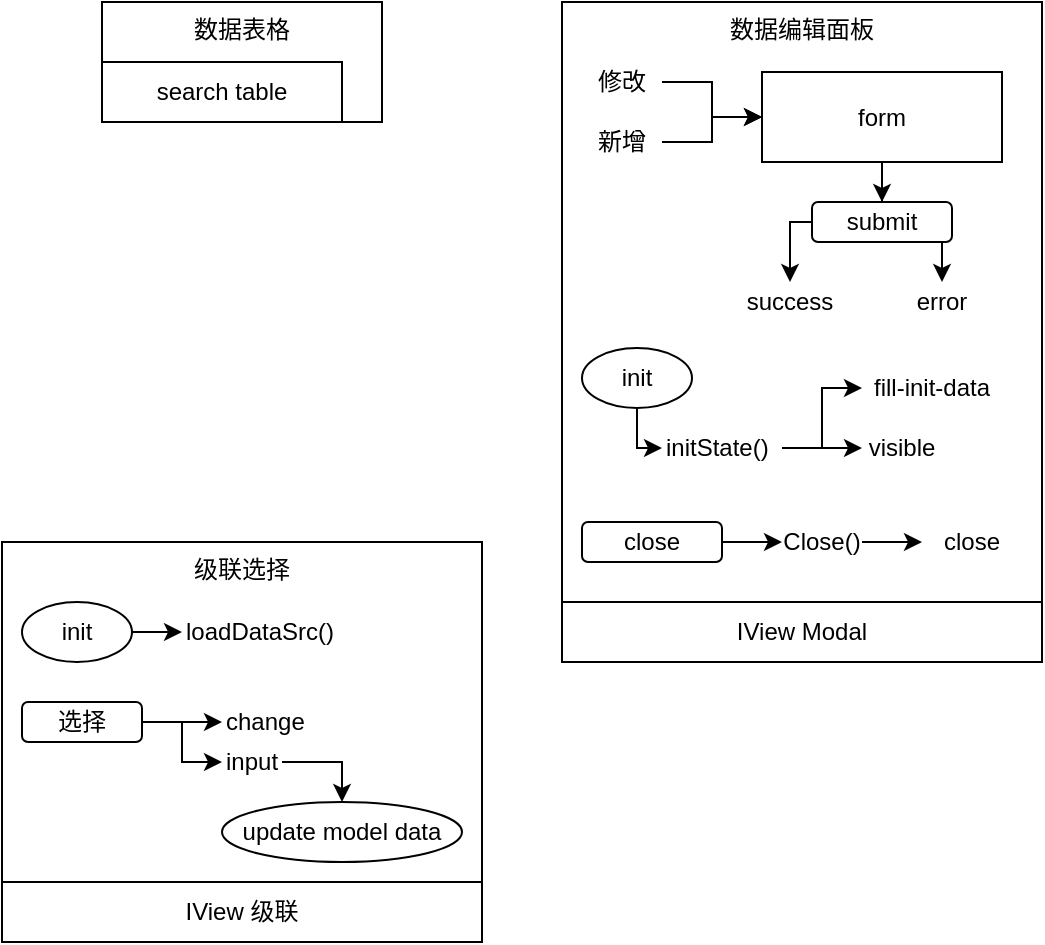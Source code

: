 <mxfile version="14.5.8" type="github">
  <diagram id="uWqBroCjyXyHmRQUqWvy" name="Page-1">
    <mxGraphModel dx="890" dy="662" grid="1" gridSize="10" guides="1" tooltips="1" connect="1" arrows="1" fold="1" page="1" pageScale="1" pageWidth="827" pageHeight="1169" math="0" shadow="0">
      <root>
        <mxCell id="0" />
        <mxCell id="1" parent="0" />
        <mxCell id="nOubKL9727zP79BDSy-0-2" value="数据表格" style="rounded=0;whiteSpace=wrap;html=1;verticalAlign=top;" vertex="1" parent="1">
          <mxGeometry x="90" y="170" width="140" height="60" as="geometry" />
        </mxCell>
        <mxCell id="nOubKL9727zP79BDSy-0-3" value="search table" style="rounded=0;whiteSpace=wrap;html=1;" vertex="1" parent="1">
          <mxGeometry x="90" y="200" width="120" height="30" as="geometry" />
        </mxCell>
        <mxCell id="nOubKL9727zP79BDSy-0-4" value="数据编辑面板" style="rounded=0;whiteSpace=wrap;html=1;verticalAlign=top;" vertex="1" parent="1">
          <mxGeometry x="320" y="170" width="240" height="300" as="geometry" />
        </mxCell>
        <mxCell id="nOubKL9727zP79BDSy-0-8" value="" style="edgeStyle=orthogonalEdgeStyle;rounded=0;orthogonalLoop=1;jettySize=auto;html=1;" edge="1" parent="1" source="nOubKL9727zP79BDSy-0-5" target="nOubKL9727zP79BDSy-0-7">
          <mxGeometry relative="1" as="geometry" />
        </mxCell>
        <mxCell id="nOubKL9727zP79BDSy-0-5" value="修改" style="text;html=1;strokeColor=none;fillColor=none;align=center;verticalAlign=middle;whiteSpace=wrap;rounded=0;" vertex="1" parent="1">
          <mxGeometry x="330" y="200" width="40" height="20" as="geometry" />
        </mxCell>
        <mxCell id="nOubKL9727zP79BDSy-0-9" value="" style="edgeStyle=orthogonalEdgeStyle;rounded=0;orthogonalLoop=1;jettySize=auto;html=1;" edge="1" parent="1" source="nOubKL9727zP79BDSy-0-6" target="nOubKL9727zP79BDSy-0-7">
          <mxGeometry relative="1" as="geometry" />
        </mxCell>
        <mxCell id="nOubKL9727zP79BDSy-0-6" value="新增" style="text;html=1;strokeColor=none;fillColor=none;align=center;verticalAlign=middle;whiteSpace=wrap;rounded=0;" vertex="1" parent="1">
          <mxGeometry x="330" y="230" width="40" height="20" as="geometry" />
        </mxCell>
        <mxCell id="nOubKL9727zP79BDSy-0-16" style="edgeStyle=orthogonalEdgeStyle;rounded=0;orthogonalLoop=1;jettySize=auto;html=1;exitX=0.5;exitY=1;exitDx=0;exitDy=0;" edge="1" parent="1" source="nOubKL9727zP79BDSy-0-7" target="nOubKL9727zP79BDSy-0-14">
          <mxGeometry relative="1" as="geometry" />
        </mxCell>
        <mxCell id="nOubKL9727zP79BDSy-0-7" value="form" style="rounded=0;whiteSpace=wrap;html=1;" vertex="1" parent="1">
          <mxGeometry x="420" y="205" width="120" height="45" as="geometry" />
        </mxCell>
        <mxCell id="nOubKL9727zP79BDSy-0-10" value="success" style="text;html=1;strokeColor=none;fillColor=none;align=center;verticalAlign=middle;whiteSpace=wrap;rounded=0;" vertex="1" parent="1">
          <mxGeometry x="414" y="310" width="40" height="20" as="geometry" />
        </mxCell>
        <mxCell id="nOubKL9727zP79BDSy-0-11" value="error" style="text;html=1;strokeColor=none;fillColor=none;align=center;verticalAlign=middle;whiteSpace=wrap;rounded=0;" vertex="1" parent="1">
          <mxGeometry x="490" y="310" width="40" height="20" as="geometry" />
        </mxCell>
        <mxCell id="nOubKL9727zP79BDSy-0-17" style="edgeStyle=orthogonalEdgeStyle;rounded=0;orthogonalLoop=1;jettySize=auto;html=1;exitX=0.5;exitY=1;exitDx=0;exitDy=0;entryX=0.5;entryY=0;entryDx=0;entryDy=0;" edge="1" parent="1" source="nOubKL9727zP79BDSy-0-14" target="nOubKL9727zP79BDSy-0-11">
          <mxGeometry relative="1" as="geometry" />
        </mxCell>
        <mxCell id="nOubKL9727zP79BDSy-0-19" style="edgeStyle=orthogonalEdgeStyle;rounded=0;orthogonalLoop=1;jettySize=auto;html=1;exitX=0;exitY=0.5;exitDx=0;exitDy=0;entryX=0.5;entryY=0;entryDx=0;entryDy=0;" edge="1" parent="1" source="nOubKL9727zP79BDSy-0-14" target="nOubKL9727zP79BDSy-0-10">
          <mxGeometry relative="1" as="geometry" />
        </mxCell>
        <mxCell id="nOubKL9727zP79BDSy-0-14" value="submit" style="rounded=1;whiteSpace=wrap;html=1;" vertex="1" parent="1">
          <mxGeometry x="445" y="270" width="70" height="20" as="geometry" />
        </mxCell>
        <mxCell id="nOubKL9727zP79BDSy-0-20" value="IView Modal" style="rounded=0;whiteSpace=wrap;html=1;" vertex="1" parent="1">
          <mxGeometry x="320" y="470" width="240" height="30" as="geometry" />
        </mxCell>
        <mxCell id="nOubKL9727zP79BDSy-0-25" value="" style="edgeStyle=orthogonalEdgeStyle;rounded=0;orthogonalLoop=1;jettySize=auto;html=1;" edge="1" parent="1" source="nOubKL9727zP79BDSy-0-21" target="nOubKL9727zP79BDSy-0-24">
          <mxGeometry relative="1" as="geometry" />
        </mxCell>
        <mxCell id="nOubKL9727zP79BDSy-0-21" value="close" style="rounded=1;whiteSpace=wrap;html=1;" vertex="1" parent="1">
          <mxGeometry x="330" y="430" width="70" height="20" as="geometry" />
        </mxCell>
        <mxCell id="nOubKL9727zP79BDSy-0-42" value="" style="edgeStyle=orthogonalEdgeStyle;rounded=0;orthogonalLoop=1;jettySize=auto;html=1;" edge="1" parent="1" source="nOubKL9727zP79BDSy-0-24" target="nOubKL9727zP79BDSy-0-41">
          <mxGeometry relative="1" as="geometry" />
        </mxCell>
        <mxCell id="nOubKL9727zP79BDSy-0-24" value="Close()" style="text;html=1;strokeColor=none;fillColor=none;align=center;verticalAlign=middle;whiteSpace=wrap;rounded=0;" vertex="1" parent="1">
          <mxGeometry x="430" y="430" width="40" height="20" as="geometry" />
        </mxCell>
        <mxCell id="nOubKL9727zP79BDSy-0-37" value="" style="edgeStyle=orthogonalEdgeStyle;rounded=0;orthogonalLoop=1;jettySize=auto;html=1;entryX=0;entryY=0.5;entryDx=0;entryDy=0;" edge="1" parent="1" source="nOubKL9727zP79BDSy-0-27" target="nOubKL9727zP79BDSy-0-28">
          <mxGeometry relative="1" as="geometry" />
        </mxCell>
        <mxCell id="nOubKL9727zP79BDSy-0-27" value="init" style="ellipse;whiteSpace=wrap;html=1;" vertex="1" parent="1">
          <mxGeometry x="330" y="343" width="55" height="30" as="geometry" />
        </mxCell>
        <mxCell id="nOubKL9727zP79BDSy-0-39" style="edgeStyle=orthogonalEdgeStyle;rounded=0;orthogonalLoop=1;jettySize=auto;html=1;exitX=1;exitY=0.5;exitDx=0;exitDy=0;entryX=0;entryY=0.5;entryDx=0;entryDy=0;" edge="1" parent="1" source="nOubKL9727zP79BDSy-0-28" target="nOubKL9727zP79BDSy-0-33">
          <mxGeometry relative="1" as="geometry" />
        </mxCell>
        <mxCell id="nOubKL9727zP79BDSy-0-40" style="edgeStyle=orthogonalEdgeStyle;rounded=0;orthogonalLoop=1;jettySize=auto;html=1;exitX=1;exitY=0.5;exitDx=0;exitDy=0;entryX=0;entryY=0.5;entryDx=0;entryDy=0;" edge="1" parent="1" source="nOubKL9727zP79BDSy-0-28" target="nOubKL9727zP79BDSy-0-32">
          <mxGeometry relative="1" as="geometry" />
        </mxCell>
        <mxCell id="nOubKL9727zP79BDSy-0-28" value="initState()" style="text;html=1;strokeColor=none;fillColor=none;align=left;verticalAlign=middle;whiteSpace=wrap;rounded=0;" vertex="1" parent="1">
          <mxGeometry x="370" y="383" width="60" height="20" as="geometry" />
        </mxCell>
        <mxCell id="nOubKL9727zP79BDSy-0-32" value="visible" style="text;html=1;strokeColor=none;fillColor=none;align=center;verticalAlign=middle;whiteSpace=wrap;rounded=0;" vertex="1" parent="1">
          <mxGeometry x="470" y="383" width="40" height="20" as="geometry" />
        </mxCell>
        <mxCell id="nOubKL9727zP79BDSy-0-33" value="fill-init-data" style="text;html=1;strokeColor=none;fillColor=none;align=center;verticalAlign=middle;whiteSpace=wrap;rounded=0;" vertex="1" parent="1">
          <mxGeometry x="470" y="353" width="70" height="20" as="geometry" />
        </mxCell>
        <mxCell id="nOubKL9727zP79BDSy-0-41" value="close" style="text;html=1;strokeColor=none;fillColor=none;align=center;verticalAlign=middle;whiteSpace=wrap;rounded=0;" vertex="1" parent="1">
          <mxGeometry x="500" y="430" width="50" height="20" as="geometry" />
        </mxCell>
        <mxCell id="nOubKL9727zP79BDSy-0-43" value="级联选择" style="rounded=0;whiteSpace=wrap;html=1;align=center;verticalAlign=top;" vertex="1" parent="1">
          <mxGeometry x="40" y="440" width="240" height="170" as="geometry" />
        </mxCell>
        <mxCell id="nOubKL9727zP79BDSy-0-44" value="IView 级联" style="rounded=0;whiteSpace=wrap;html=1;" vertex="1" parent="1">
          <mxGeometry x="40" y="610" width="240" height="30" as="geometry" />
        </mxCell>
        <mxCell id="nOubKL9727zP79BDSy-0-48" value="" style="edgeStyle=orthogonalEdgeStyle;rounded=0;orthogonalLoop=1;jettySize=auto;html=1;" edge="1" parent="1" source="nOubKL9727zP79BDSy-0-45" target="nOubKL9727zP79BDSy-0-46">
          <mxGeometry relative="1" as="geometry" />
        </mxCell>
        <mxCell id="nOubKL9727zP79BDSy-0-45" value="init" style="ellipse;whiteSpace=wrap;html=1;" vertex="1" parent="1">
          <mxGeometry x="50" y="470" width="55" height="30" as="geometry" />
        </mxCell>
        <mxCell id="nOubKL9727zP79BDSy-0-46" value="loadDataSrc()" style="text;html=1;strokeColor=none;fillColor=none;align=left;verticalAlign=middle;whiteSpace=wrap;rounded=0;" vertex="1" parent="1">
          <mxGeometry x="130" y="475" width="80" height="20" as="geometry" />
        </mxCell>
        <mxCell id="nOubKL9727zP79BDSy-0-55" style="edgeStyle=orthogonalEdgeStyle;rounded=0;orthogonalLoop=1;jettySize=auto;html=1;exitX=1;exitY=0.5;exitDx=0;exitDy=0;entryX=0;entryY=0.5;entryDx=0;entryDy=0;" edge="1" parent="1" source="nOubKL9727zP79BDSy-0-49" target="nOubKL9727zP79BDSy-0-51">
          <mxGeometry relative="1" as="geometry" />
        </mxCell>
        <mxCell id="nOubKL9727zP79BDSy-0-56" style="edgeStyle=orthogonalEdgeStyle;rounded=0;orthogonalLoop=1;jettySize=auto;html=1;exitX=1;exitY=0.5;exitDx=0;exitDy=0;entryX=0;entryY=0.5;entryDx=0;entryDy=0;" edge="1" parent="1" source="nOubKL9727zP79BDSy-0-49" target="nOubKL9727zP79BDSy-0-52">
          <mxGeometry relative="1" as="geometry" />
        </mxCell>
        <mxCell id="nOubKL9727zP79BDSy-0-49" value="选择" style="rounded=1;whiteSpace=wrap;html=1;align=center;" vertex="1" parent="1">
          <mxGeometry x="50" y="520" width="60" height="20" as="geometry" />
        </mxCell>
        <mxCell id="nOubKL9727zP79BDSy-0-51" value="change" style="text;html=1;strokeColor=none;fillColor=none;align=left;verticalAlign=middle;whiteSpace=wrap;rounded=0;" vertex="1" parent="1">
          <mxGeometry x="150" y="520" width="80" height="20" as="geometry" />
        </mxCell>
        <mxCell id="nOubKL9727zP79BDSy-0-64" style="edgeStyle=orthogonalEdgeStyle;rounded=0;orthogonalLoop=1;jettySize=auto;html=1;exitX=1;exitY=0.5;exitDx=0;exitDy=0;entryX=0.5;entryY=0;entryDx=0;entryDy=0;" edge="1" parent="1" source="nOubKL9727zP79BDSy-0-52" target="nOubKL9727zP79BDSy-0-62">
          <mxGeometry relative="1" as="geometry" />
        </mxCell>
        <mxCell id="nOubKL9727zP79BDSy-0-52" value="input" style="text;html=1;strokeColor=none;fillColor=none;align=left;verticalAlign=middle;whiteSpace=wrap;rounded=0;" vertex="1" parent="1">
          <mxGeometry x="150" y="540" width="30" height="20" as="geometry" />
        </mxCell>
        <mxCell id="nOubKL9727zP79BDSy-0-62" value="update model data" style="ellipse;whiteSpace=wrap;html=1;align=center;" vertex="1" parent="1">
          <mxGeometry x="150" y="570" width="120" height="30" as="geometry" />
        </mxCell>
      </root>
    </mxGraphModel>
  </diagram>
</mxfile>
